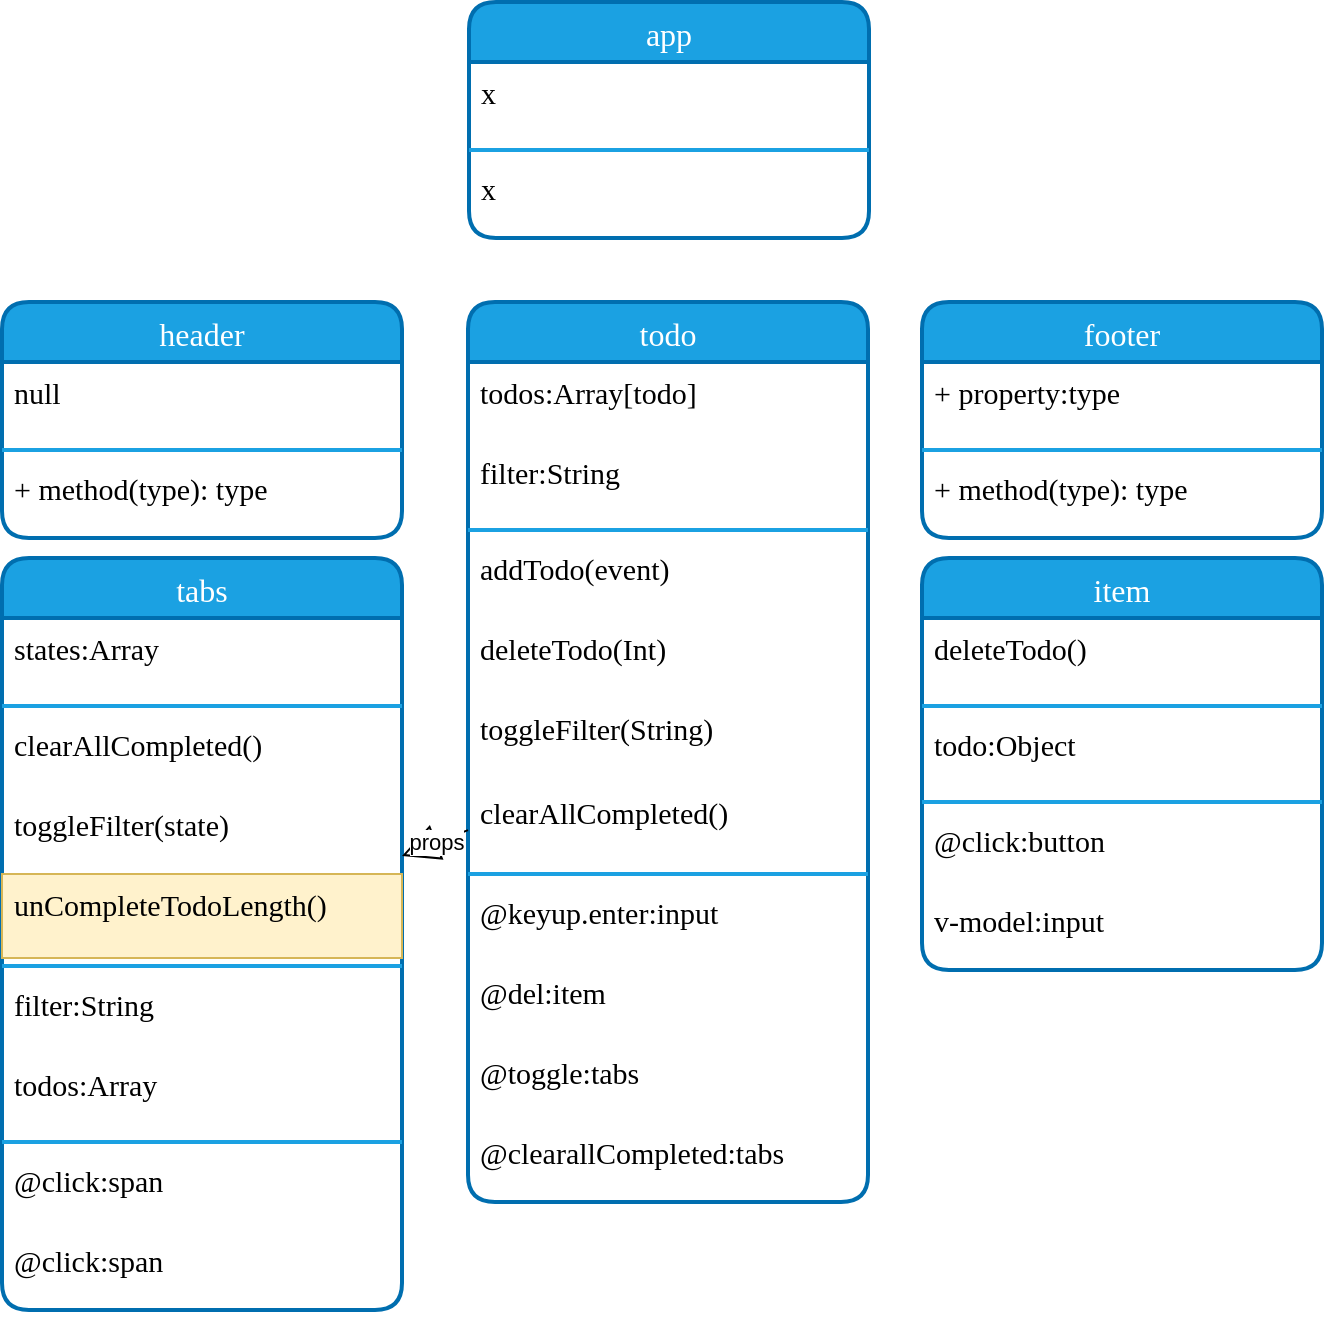 <mxfile version="12.2.4" pages="1"><diagram id="5HHYFHZk_gCeluJ_dkm4" name="第 1 页"><mxGraphModel dx="767" dy="904" grid="1" gridSize="10" guides="1" tooltips="1" connect="1" arrows="1" fold="1" page="1" pageScale="1" pageWidth="827" pageHeight="1169" background="none" math="0" shadow="0"><root><mxCell id="0"/><mxCell id="1" parent="0"/><mxCell id="87" value="todo" style="swimlane;fontStyle=0;align=center;verticalAlign=top;childLayout=stackLayout;horizontal=1;startSize=30;horizontalStack=0;resizeParent=1;resizeParentMax=0;resizeLast=0;collapsible=1;marginBottom=0;rounded=1;shadow=0;glass=0;comic=0;strokeColor=#006EAF;strokeWidth=2;fillColor=#1BA1E2;fontFamily=Comic Sans MS;fontSize=16;fontColor=#ffffff;labelBackgroundColor=none;" parent="1" vertex="1"><mxGeometry x="313" y="210" width="200" height="450" as="geometry"/></mxCell><mxCell id="88" value="todos:Array[todo]" style="text;strokeColor=none;fillColor=none;align=left;verticalAlign=top;spacingLeft=4;spacingRight=4;overflow=hidden;rotatable=0;points=[[0,0.5],[1,0.5]];portConstraint=eastwest;fontFamily=Comic Sans MS;fontSize=15;" parent="87" vertex="1"><mxGeometry y="30" width="200" height="40" as="geometry"/></mxCell><mxCell id="i-M3sqr9cBpYx6S-mGky-180" value="filter:String" style="text;strokeColor=none;fillColor=none;align=left;verticalAlign=top;spacingLeft=4;spacingRight=4;overflow=hidden;rotatable=0;points=[[0,0.5],[1,0.5]];portConstraint=eastwest;fontFamily=Comic Sans MS;fontSize=15;" vertex="1" parent="87"><mxGeometry y="70" width="200" height="40" as="geometry"/></mxCell><mxCell id="89" value="" style="line;strokeWidth=2;fillColor=none;align=left;verticalAlign=middle;spacingTop=-1;spacingLeft=3;spacingRight=3;rotatable=0;labelPosition=right;points=[];portConstraint=eastwest;strokeColor=#1BA1E2;" parent="87" vertex="1"><mxGeometry y="110" width="200" height="8" as="geometry"/></mxCell><mxCell id="90" value="addTodo(event)" style="text;strokeColor=none;fillColor=none;align=left;verticalAlign=top;spacingLeft=4;spacingRight=4;overflow=hidden;rotatable=0;points=[[0,0.5],[1,0.5]];portConstraint=eastwest;fontFamily=Comic Sans MS;fontSize=15;" parent="87" vertex="1"><mxGeometry y="118" width="200" height="40" as="geometry"/></mxCell><mxCell id="i-M3sqr9cBpYx6S-mGky-181" value="deleteTodo(Int)" style="text;strokeColor=none;fillColor=none;align=left;verticalAlign=top;spacingLeft=4;spacingRight=4;overflow=hidden;rotatable=0;points=[[0,0.5],[1,0.5]];portConstraint=eastwest;fontFamily=Comic Sans MS;fontSize=15;" vertex="1" parent="87"><mxGeometry y="158" width="200" height="40" as="geometry"/></mxCell><mxCell id="i-M3sqr9cBpYx6S-mGky-182" value="toggleFilter(String)" style="text;strokeColor=none;fillColor=none;align=left;verticalAlign=top;spacingLeft=4;spacingRight=4;overflow=hidden;rotatable=0;points=[[0,0.5],[1,0.5]];portConstraint=eastwest;fontFamily=Comic Sans MS;fontSize=15;" vertex="1" parent="87"><mxGeometry y="198" width="200" height="42" as="geometry"/></mxCell><mxCell id="i-M3sqr9cBpYx6S-mGky-183" value="clearAllCompleted()" style="text;strokeColor=none;fillColor=none;align=left;verticalAlign=top;spacingLeft=4;spacingRight=4;overflow=hidden;rotatable=0;points=[[0,0.5],[1,0.5]];portConstraint=eastwest;fontFamily=Comic Sans MS;fontSize=15;" vertex="1" parent="87"><mxGeometry y="240" width="200" height="42" as="geometry"/></mxCell><mxCell id="119" value="" style="line;strokeWidth=2;fillColor=none;align=left;verticalAlign=middle;spacingTop=-1;spacingLeft=3;spacingRight=3;rotatable=0;labelPosition=right;points=[];portConstraint=eastwest;strokeColor=#1BA1E2;" parent="87" vertex="1"><mxGeometry y="282" width="200" height="8" as="geometry"/></mxCell><mxCell id="117" value="@keyup.enter:input" style="text;strokeColor=none;fillColor=none;align=left;verticalAlign=top;spacingLeft=4;spacingRight=4;overflow=hidden;rotatable=0;points=[[0,0.5],[1,0.5]];portConstraint=eastwest;fontFamily=Comic Sans MS;fontSize=15;" parent="87" vertex="1"><mxGeometry y="290" width="200" height="40" as="geometry"/></mxCell><mxCell id="i-M3sqr9cBpYx6S-mGky-186" value="@del:item" style="text;strokeColor=none;fillColor=none;align=left;verticalAlign=top;spacingLeft=4;spacingRight=4;overflow=hidden;rotatable=0;points=[[0,0.5],[1,0.5]];portConstraint=eastwest;fontFamily=Comic Sans MS;fontSize=15;" vertex="1" parent="87"><mxGeometry y="330" width="200" height="40" as="geometry"/></mxCell><mxCell id="i-M3sqr9cBpYx6S-mGky-187" value="@toggle:tabs" style="text;strokeColor=none;fillColor=none;align=left;verticalAlign=top;spacingLeft=4;spacingRight=4;overflow=hidden;rotatable=0;points=[[0,0.5],[1,0.5]];portConstraint=eastwest;fontFamily=Comic Sans MS;fontSize=15;" vertex="1" parent="87"><mxGeometry y="370" width="200" height="40" as="geometry"/></mxCell><mxCell id="i-M3sqr9cBpYx6S-mGky-188" value="@clearallCompleted:tabs" style="text;strokeColor=none;fillColor=none;align=left;verticalAlign=top;spacingLeft=4;spacingRight=4;overflow=hidden;rotatable=0;points=[[0,0.5],[1,0.5]];portConstraint=eastwest;fontFamily=Comic Sans MS;fontSize=15;" vertex="1" parent="87"><mxGeometry y="410" width="200" height="40" as="geometry"/></mxCell><mxCell id="122" value="tabs" style="swimlane;fontStyle=0;align=center;verticalAlign=top;childLayout=stackLayout;horizontal=1;startSize=30;horizontalStack=0;resizeParent=1;resizeParentMax=0;resizeLast=0;collapsible=1;marginBottom=0;rounded=1;shadow=0;glass=0;comic=0;strokeColor=#006EAF;strokeWidth=2;fillColor=#1BA1E2;fontFamily=Comic Sans MS;fontSize=16;fontColor=#ffffff;labelBackgroundColor=none;" parent="1" vertex="1"><mxGeometry x="80" y="338" width="200" height="376" as="geometry"/></mxCell><mxCell id="124" value="states:Array" style="text;strokeColor=none;fillColor=none;align=left;verticalAlign=top;spacingLeft=4;spacingRight=4;overflow=hidden;rotatable=0;points=[[0,0.5],[1,0.5]];portConstraint=eastwest;fontFamily=Comic Sans MS;fontSize=15;" parent="122" vertex="1"><mxGeometry y="30" width="200" height="40" as="geometry"/></mxCell><mxCell id="125" value="" style="line;strokeWidth=2;fillColor=none;align=left;verticalAlign=middle;spacingTop=-1;spacingLeft=3;spacingRight=3;rotatable=0;labelPosition=right;points=[];portConstraint=eastwest;strokeColor=#1BA1E2;" parent="122" vertex="1"><mxGeometry y="70" width="200" height="8" as="geometry"/></mxCell><mxCell id="126" value="clearAllCompleted()" style="text;strokeColor=none;fillColor=none;align=left;verticalAlign=top;spacingLeft=4;spacingRight=4;overflow=hidden;rotatable=0;points=[[0,0.5],[1,0.5]];portConstraint=eastwest;fontFamily=Comic Sans MS;fontSize=15;" parent="122" vertex="1"><mxGeometry y="78" width="200" height="40" as="geometry"/></mxCell><mxCell id="174" value="toggleFilter(state) " style="text;strokeColor=none;fillColor=none;align=left;verticalAlign=top;spacingLeft=4;spacingRight=4;overflow=hidden;rotatable=0;points=[[0,0.5],[1,0.5]];portConstraint=eastwest;fontFamily=Comic Sans MS;fontSize=15;" parent="122" vertex="1"><mxGeometry y="118" width="200" height="40" as="geometry"/></mxCell><mxCell id="176" value="unCompleteTodoLength()" style="text;strokeColor=#d6b656;fillColor=#fff2cc;align=left;verticalAlign=top;spacingLeft=4;spacingRight=4;overflow=hidden;rotatable=0;points=[[0,0.5],[1,0.5]];portConstraint=eastwest;fontFamily=Comic Sans MS;fontSize=15;" parent="122" vertex="1"><mxGeometry y="158" width="200" height="42" as="geometry"/></mxCell><mxCell id="127" value="" style="line;strokeWidth=2;fillColor=none;align=left;verticalAlign=middle;spacingTop=-1;spacingLeft=3;spacingRight=3;rotatable=0;labelPosition=right;points=[];portConstraint=eastwest;strokeColor=#1BA1E2;" parent="122" vertex="1"><mxGeometry y="200" width="200" height="8" as="geometry"/></mxCell><mxCell id="128" value="filter:String" style="text;strokeColor=none;fillColor=none;align=left;verticalAlign=top;spacingLeft=4;spacingRight=4;overflow=hidden;rotatable=0;points=[[0,0.5],[1,0.5]];portConstraint=eastwest;fontFamily=Comic Sans MS;fontSize=15;" parent="122" vertex="1"><mxGeometry y="208" width="200" height="40" as="geometry"/></mxCell><mxCell id="175" value="todos:Array" style="text;strokeColor=none;fillColor=none;align=left;verticalAlign=top;spacingLeft=4;spacingRight=4;overflow=hidden;rotatable=0;points=[[0,0.5],[1,0.5]];portConstraint=eastwest;fontFamily=Comic Sans MS;fontSize=15;" parent="122" vertex="1"><mxGeometry y="248" width="200" height="40" as="geometry"/></mxCell><mxCell id="129" value="" style="line;strokeWidth=2;fillColor=none;align=left;verticalAlign=middle;spacingTop=-1;spacingLeft=3;spacingRight=3;rotatable=0;labelPosition=right;points=[];portConstraint=eastwest;strokeColor=#1BA1E2;" parent="122" vertex="1"><mxGeometry y="288" width="200" height="8" as="geometry"/></mxCell><mxCell id="130" value="@click:span" style="text;strokeColor=none;fillColor=none;align=left;verticalAlign=top;spacingLeft=4;spacingRight=4;overflow=hidden;rotatable=0;points=[[0,0.5],[1,0.5]];portConstraint=eastwest;fontFamily=Comic Sans MS;fontSize=15;" parent="122" vertex="1"><mxGeometry y="296" width="200" height="40" as="geometry"/></mxCell><mxCell id="178" value="@click:span" style="text;strokeColor=none;fillColor=none;align=left;verticalAlign=top;spacingLeft=4;spacingRight=4;overflow=hidden;rotatable=0;points=[[0,0.5],[1,0.5]];portConstraint=eastwest;fontFamily=Comic Sans MS;fontSize=15;" parent="122" vertex="1"><mxGeometry y="336" width="200" height="40" as="geometry"/></mxCell><mxCell id="140" value="item" style="swimlane;fontStyle=0;align=center;verticalAlign=top;childLayout=stackLayout;horizontal=1;startSize=30;horizontalStack=0;resizeParent=1;resizeParentMax=0;resizeLast=0;collapsible=1;marginBottom=0;rounded=1;shadow=0;glass=0;comic=0;strokeColor=#006EAF;strokeWidth=2;fillColor=#1BA1E2;fontFamily=Comic Sans MS;fontSize=16;fontColor=#ffffff;labelBackgroundColor=none;" parent="1" vertex="1"><mxGeometry x="540" y="338" width="200" height="206" as="geometry"/></mxCell><mxCell id="143" value="deleteTodo()" style="text;strokeColor=none;fillColor=none;align=left;verticalAlign=top;spacingLeft=4;spacingRight=4;overflow=hidden;rotatable=0;points=[[0,0.5],[1,0.5]];portConstraint=eastwest;fontFamily=Comic Sans MS;fontSize=15;" parent="140" vertex="1"><mxGeometry y="30" width="200" height="40" as="geometry"/></mxCell><mxCell id="144" value="" style="line;strokeWidth=2;fillColor=none;align=left;verticalAlign=middle;spacingTop=-1;spacingLeft=3;spacingRight=3;rotatable=0;labelPosition=right;points=[];portConstraint=eastwest;strokeColor=#1BA1E2;" parent="140" vertex="1"><mxGeometry y="70" width="200" height="8" as="geometry"/></mxCell><mxCell id="145" value="todo:Object" style="text;strokeColor=none;fillColor=none;align=left;verticalAlign=top;spacingLeft=4;spacingRight=4;overflow=hidden;rotatable=0;points=[[0,0.5],[1,0.5]];portConstraint=eastwest;fontFamily=Comic Sans MS;fontSize=15;" parent="140" vertex="1"><mxGeometry y="78" width="200" height="40" as="geometry"/></mxCell><mxCell id="146" value="" style="line;strokeWidth=2;fillColor=none;align=left;verticalAlign=middle;spacingTop=-1;spacingLeft=3;spacingRight=3;rotatable=0;labelPosition=right;points=[];portConstraint=eastwest;strokeColor=#1BA1E2;" parent="140" vertex="1"><mxGeometry y="118" width="200" height="8" as="geometry"/></mxCell><mxCell id="147" value="@click:button" style="text;strokeColor=none;fillColor=none;align=left;verticalAlign=top;spacingLeft=4;spacingRight=4;overflow=hidden;rotatable=0;points=[[0,0.5],[1,0.5]];portConstraint=eastwest;fontFamily=Comic Sans MS;fontSize=15;" parent="140" vertex="1"><mxGeometry y="126" width="200" height="40" as="geometry"/></mxCell><mxCell id="i-M3sqr9cBpYx6S-mGky-185" value="v-model:input" style="text;strokeColor=none;fillColor=none;align=left;verticalAlign=top;spacingLeft=4;spacingRight=4;overflow=hidden;rotatable=0;points=[[0,0.5],[1,0.5]];portConstraint=eastwest;fontFamily=Comic Sans MS;fontSize=15;" vertex="1" parent="140"><mxGeometry y="166" width="200" height="40" as="geometry"/></mxCell><mxCell id="148" value="app" style="swimlane;fontStyle=0;align=center;verticalAlign=top;childLayout=stackLayout;horizontal=1;startSize=30;horizontalStack=0;resizeParent=1;resizeParentMax=0;resizeLast=0;collapsible=1;marginBottom=0;rounded=1;shadow=0;glass=0;comic=0;strokeColor=#006EAF;strokeWidth=2;fillColor=#1BA1E2;fontFamily=Comic Sans MS;fontSize=16;fontColor=#ffffff;labelBackgroundColor=none;" parent="1" vertex="1"><mxGeometry x="313.5" y="60" width="200" height="118" as="geometry"/></mxCell><mxCell id="149" value="x" style="text;strokeColor=none;fillColor=none;align=left;verticalAlign=top;spacingLeft=4;spacingRight=4;overflow=hidden;rotatable=0;points=[[0,0.5],[1,0.5]];portConstraint=eastwest;fontFamily=Comic Sans MS;fontSize=15;" parent="148" vertex="1"><mxGeometry y="30" width="200" height="40" as="geometry"/></mxCell><mxCell id="150" value="" style="line;strokeWidth=2;fillColor=none;align=left;verticalAlign=middle;spacingTop=-1;spacingLeft=3;spacingRight=3;rotatable=0;labelPosition=right;points=[];portConstraint=eastwest;strokeColor=#1BA1E2;" parent="148" vertex="1"><mxGeometry y="70" width="200" height="8" as="geometry"/></mxCell><mxCell id="151" value="x" style="text;strokeColor=none;fillColor=none;align=left;verticalAlign=top;spacingLeft=4;spacingRight=4;overflow=hidden;rotatable=0;points=[[0,0.5],[1,0.5]];portConstraint=eastwest;fontFamily=Comic Sans MS;fontSize=15;" parent="148" vertex="1"><mxGeometry y="78" width="200" height="40" as="geometry"/></mxCell><mxCell id="156" value="header" style="swimlane;fontStyle=0;align=center;verticalAlign=top;childLayout=stackLayout;horizontal=1;startSize=30;horizontalStack=0;resizeParent=1;resizeParentMax=0;resizeLast=0;collapsible=1;marginBottom=0;rounded=1;shadow=0;glass=0;comic=0;strokeColor=#006EAF;strokeWidth=2;fillColor=#1BA1E2;fontFamily=Comic Sans MS;fontSize=16;fontColor=#ffffff;labelBackgroundColor=none;" parent="1" vertex="1"><mxGeometry x="80" y="210" width="200" height="118" as="geometry"/></mxCell><mxCell id="157" value="null&#10;" style="text;strokeColor=none;fillColor=none;align=left;verticalAlign=top;spacingLeft=4;spacingRight=4;overflow=hidden;rotatable=0;points=[[0,0.5],[1,0.5]];portConstraint=eastwest;fontFamily=Comic Sans MS;fontSize=15;" parent="156" vertex="1"><mxGeometry y="30" width="200" height="40" as="geometry"/></mxCell><mxCell id="158" value="" style="line;strokeWidth=2;fillColor=none;align=left;verticalAlign=middle;spacingTop=-1;spacingLeft=3;spacingRight=3;rotatable=0;labelPosition=right;points=[];portConstraint=eastwest;strokeColor=#1BA1E2;" parent="156" vertex="1"><mxGeometry y="70" width="200" height="8" as="geometry"/></mxCell><mxCell id="159" value="+ method(type): type" style="text;strokeColor=none;fillColor=none;align=left;verticalAlign=top;spacingLeft=4;spacingRight=4;overflow=hidden;rotatable=0;points=[[0,0.5],[1,0.5]];portConstraint=eastwest;fontFamily=Comic Sans MS;fontSize=15;" parent="156" vertex="1"><mxGeometry y="78" width="200" height="40" as="geometry"/></mxCell><mxCell id="165" value="footer" style="swimlane;fontStyle=0;align=center;verticalAlign=top;childLayout=stackLayout;horizontal=1;startSize=30;horizontalStack=0;resizeParent=1;resizeParentMax=0;resizeLast=0;collapsible=1;marginBottom=0;rounded=1;shadow=0;glass=0;comic=0;strokeColor=#006EAF;strokeWidth=2;fillColor=#1BA1E2;fontFamily=Comic Sans MS;fontSize=16;fontColor=#ffffff;labelBackgroundColor=none;" parent="1" vertex="1"><mxGeometry x="540" y="210" width="200" height="118" as="geometry"/></mxCell><mxCell id="166" value="+ property:type" style="text;strokeColor=none;fillColor=none;align=left;verticalAlign=top;spacingLeft=4;spacingRight=4;overflow=hidden;rotatable=0;points=[[0,0.5],[1,0.5]];portConstraint=eastwest;fontFamily=Comic Sans MS;fontSize=15;" parent="165" vertex="1"><mxGeometry y="30" width="200" height="40" as="geometry"/></mxCell><mxCell id="167" value="" style="line;strokeWidth=2;fillColor=none;align=left;verticalAlign=middle;spacingTop=-1;spacingLeft=3;spacingRight=3;rotatable=0;labelPosition=right;points=[];portConstraint=eastwest;strokeColor=#1BA1E2;" parent="165" vertex="1"><mxGeometry y="70" width="200" height="8" as="geometry"/></mxCell><mxCell id="168" value="+ method(type): type" style="text;strokeColor=none;fillColor=none;align=left;verticalAlign=top;spacingLeft=4;spacingRight=4;overflow=hidden;rotatable=0;points=[[0,0.5],[1,0.5]];portConstraint=eastwest;fontFamily=Comic Sans MS;fontSize=15;" parent="165" vertex="1"><mxGeometry y="78" width="200" height="40" as="geometry"/></mxCell><mxCell id="i-M3sqr9cBpYx6S-mGky-179" value="props" style="endArrow=block;endSize=16;endFill=0;html=1;" edge="1" parent="1" source="87" target="122"><mxGeometry width="160" relative="1" as="geometry"><mxPoint x="335" y="450" as="sourcePoint"/><mxPoint x="495" y="450" as="targetPoint"/></mxGeometry></mxCell></root></mxGraphModel></diagram></mxfile>